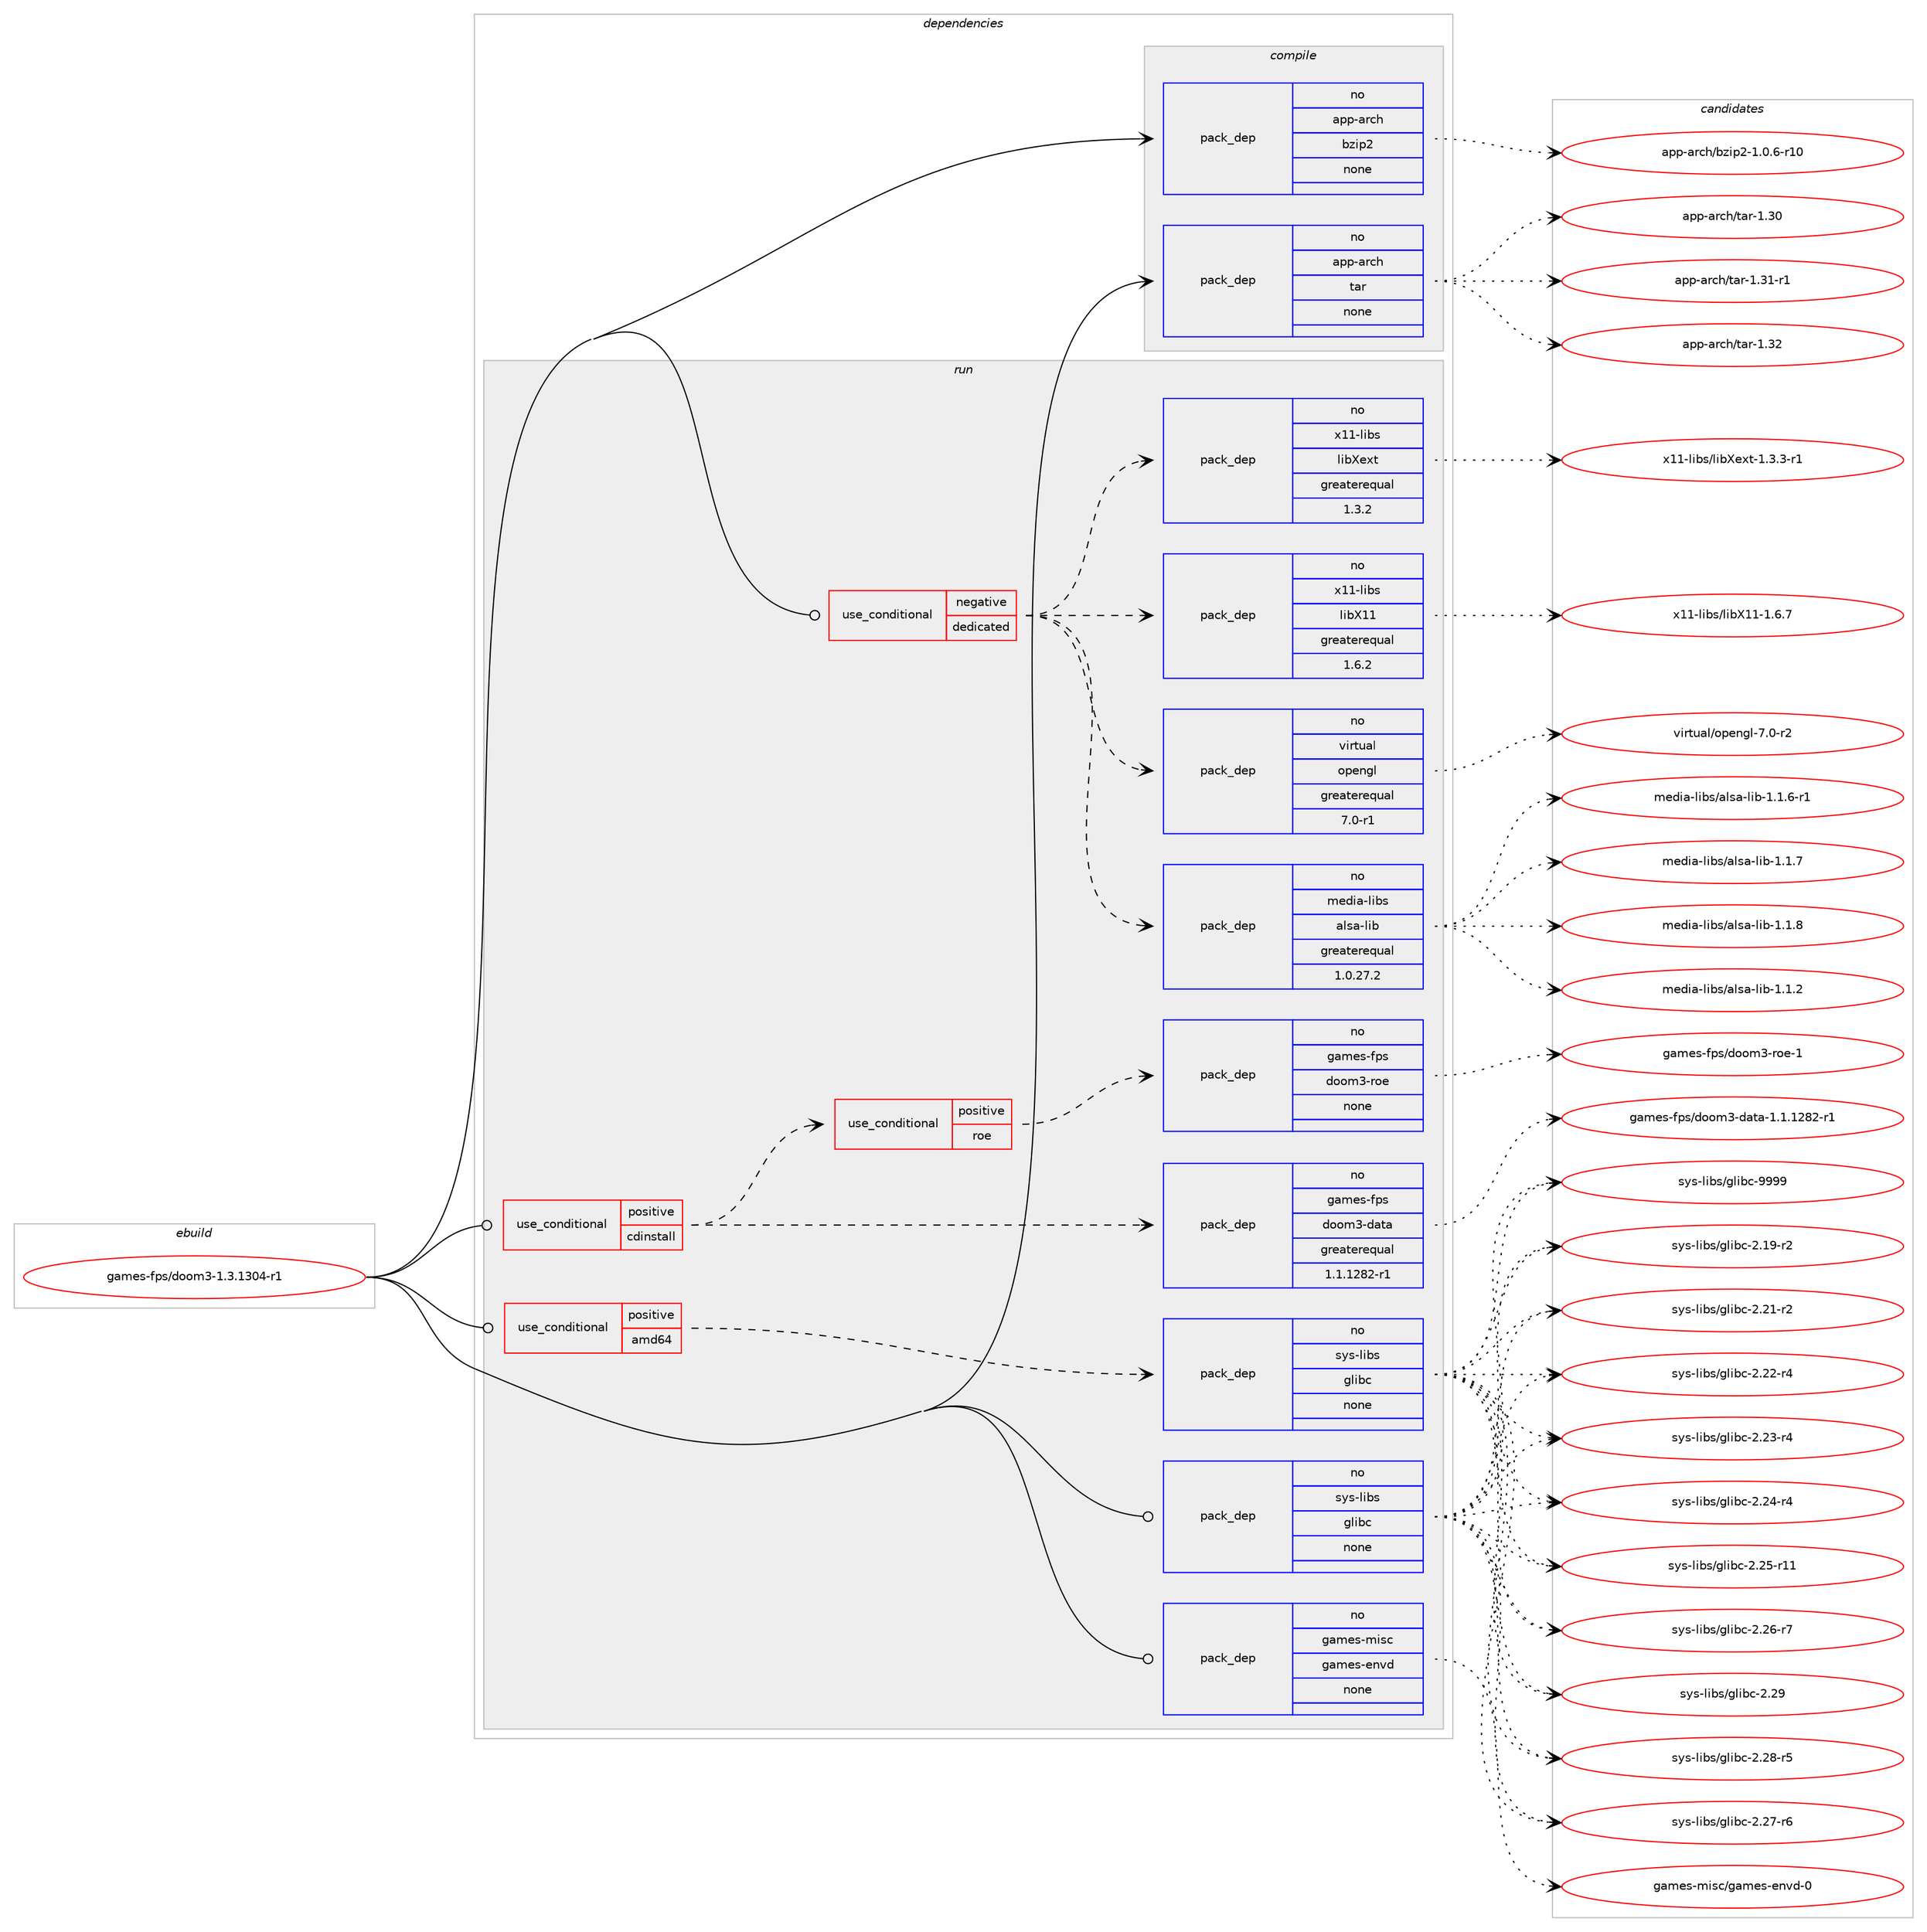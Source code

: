 digraph prolog {

# *************
# Graph options
# *************

newrank=true;
concentrate=true;
compound=true;
graph [rankdir=LR,fontname=Helvetica,fontsize=10,ranksep=1.5];#, ranksep=2.5, nodesep=0.2];
edge  [arrowhead=vee];
node  [fontname=Helvetica,fontsize=10];

# **********
# The ebuild
# **********

subgraph cluster_leftcol {
color=gray;
rank=same;
label=<<i>ebuild</i>>;
id [label="games-fps/doom3-1.3.1304-r1", color=red, width=4, href="../games-fps/doom3-1.3.1304-r1.svg"];
}

# ****************
# The dependencies
# ****************

subgraph cluster_midcol {
color=gray;
label=<<i>dependencies</i>>;
subgraph cluster_compile {
fillcolor="#eeeeee";
style=filled;
label=<<i>compile</i>>;
subgraph pack1106630 {
dependency1557011 [label=<<TABLE BORDER="0" CELLBORDER="1" CELLSPACING="0" CELLPADDING="4" WIDTH="220"><TR><TD ROWSPAN="6" CELLPADDING="30">pack_dep</TD></TR><TR><TD WIDTH="110">no</TD></TR><TR><TD>app-arch</TD></TR><TR><TD>bzip2</TD></TR><TR><TD>none</TD></TR><TR><TD></TD></TR></TABLE>>, shape=none, color=blue];
}
id:e -> dependency1557011:w [weight=20,style="solid",arrowhead="vee"];
subgraph pack1106631 {
dependency1557012 [label=<<TABLE BORDER="0" CELLBORDER="1" CELLSPACING="0" CELLPADDING="4" WIDTH="220"><TR><TD ROWSPAN="6" CELLPADDING="30">pack_dep</TD></TR><TR><TD WIDTH="110">no</TD></TR><TR><TD>app-arch</TD></TR><TR><TD>tar</TD></TR><TR><TD>none</TD></TR><TR><TD></TD></TR></TABLE>>, shape=none, color=blue];
}
id:e -> dependency1557012:w [weight=20,style="solid",arrowhead="vee"];
}
subgraph cluster_compileandrun {
fillcolor="#eeeeee";
style=filled;
label=<<i>compile and run</i>>;
}
subgraph cluster_run {
fillcolor="#eeeeee";
style=filled;
label=<<i>run</i>>;
subgraph cond426518 {
dependency1557013 [label=<<TABLE BORDER="0" CELLBORDER="1" CELLSPACING="0" CELLPADDING="4"><TR><TD ROWSPAN="3" CELLPADDING="10">use_conditional</TD></TR><TR><TD>negative</TD></TR><TR><TD>dedicated</TD></TR></TABLE>>, shape=none, color=red];
subgraph pack1106632 {
dependency1557014 [label=<<TABLE BORDER="0" CELLBORDER="1" CELLSPACING="0" CELLPADDING="4" WIDTH="220"><TR><TD ROWSPAN="6" CELLPADDING="30">pack_dep</TD></TR><TR><TD WIDTH="110">no</TD></TR><TR><TD>virtual</TD></TR><TR><TD>opengl</TD></TR><TR><TD>greaterequal</TD></TR><TR><TD>7.0-r1</TD></TR></TABLE>>, shape=none, color=blue];
}
dependency1557013:e -> dependency1557014:w [weight=20,style="dashed",arrowhead="vee"];
subgraph pack1106633 {
dependency1557015 [label=<<TABLE BORDER="0" CELLBORDER="1" CELLSPACING="0" CELLPADDING="4" WIDTH="220"><TR><TD ROWSPAN="6" CELLPADDING="30">pack_dep</TD></TR><TR><TD WIDTH="110">no</TD></TR><TR><TD>x11-libs</TD></TR><TR><TD>libX11</TD></TR><TR><TD>greaterequal</TD></TR><TR><TD>1.6.2</TD></TR></TABLE>>, shape=none, color=blue];
}
dependency1557013:e -> dependency1557015:w [weight=20,style="dashed",arrowhead="vee"];
subgraph pack1106634 {
dependency1557016 [label=<<TABLE BORDER="0" CELLBORDER="1" CELLSPACING="0" CELLPADDING="4" WIDTH="220"><TR><TD ROWSPAN="6" CELLPADDING="30">pack_dep</TD></TR><TR><TD WIDTH="110">no</TD></TR><TR><TD>x11-libs</TD></TR><TR><TD>libXext</TD></TR><TR><TD>greaterequal</TD></TR><TR><TD>1.3.2</TD></TR></TABLE>>, shape=none, color=blue];
}
dependency1557013:e -> dependency1557016:w [weight=20,style="dashed",arrowhead="vee"];
subgraph pack1106635 {
dependency1557017 [label=<<TABLE BORDER="0" CELLBORDER="1" CELLSPACING="0" CELLPADDING="4" WIDTH="220"><TR><TD ROWSPAN="6" CELLPADDING="30">pack_dep</TD></TR><TR><TD WIDTH="110">no</TD></TR><TR><TD>media-libs</TD></TR><TR><TD>alsa-lib</TD></TR><TR><TD>greaterequal</TD></TR><TR><TD>1.0.27.2</TD></TR></TABLE>>, shape=none, color=blue];
}
dependency1557013:e -> dependency1557017:w [weight=20,style="dashed",arrowhead="vee"];
}
id:e -> dependency1557013:w [weight=20,style="solid",arrowhead="odot"];
subgraph cond426519 {
dependency1557018 [label=<<TABLE BORDER="0" CELLBORDER="1" CELLSPACING="0" CELLPADDING="4"><TR><TD ROWSPAN="3" CELLPADDING="10">use_conditional</TD></TR><TR><TD>positive</TD></TR><TR><TD>amd64</TD></TR></TABLE>>, shape=none, color=red];
subgraph pack1106636 {
dependency1557019 [label=<<TABLE BORDER="0" CELLBORDER="1" CELLSPACING="0" CELLPADDING="4" WIDTH="220"><TR><TD ROWSPAN="6" CELLPADDING="30">pack_dep</TD></TR><TR><TD WIDTH="110">no</TD></TR><TR><TD>sys-libs</TD></TR><TR><TD>glibc</TD></TR><TR><TD>none</TD></TR><TR><TD></TD></TR></TABLE>>, shape=none, color=blue];
}
dependency1557018:e -> dependency1557019:w [weight=20,style="dashed",arrowhead="vee"];
}
id:e -> dependency1557018:w [weight=20,style="solid",arrowhead="odot"];
subgraph cond426520 {
dependency1557020 [label=<<TABLE BORDER="0" CELLBORDER="1" CELLSPACING="0" CELLPADDING="4"><TR><TD ROWSPAN="3" CELLPADDING="10">use_conditional</TD></TR><TR><TD>positive</TD></TR><TR><TD>cdinstall</TD></TR></TABLE>>, shape=none, color=red];
subgraph pack1106637 {
dependency1557021 [label=<<TABLE BORDER="0" CELLBORDER="1" CELLSPACING="0" CELLPADDING="4" WIDTH="220"><TR><TD ROWSPAN="6" CELLPADDING="30">pack_dep</TD></TR><TR><TD WIDTH="110">no</TD></TR><TR><TD>games-fps</TD></TR><TR><TD>doom3-data</TD></TR><TR><TD>greaterequal</TD></TR><TR><TD>1.1.1282-r1</TD></TR></TABLE>>, shape=none, color=blue];
}
dependency1557020:e -> dependency1557021:w [weight=20,style="dashed",arrowhead="vee"];
subgraph cond426521 {
dependency1557022 [label=<<TABLE BORDER="0" CELLBORDER="1" CELLSPACING="0" CELLPADDING="4"><TR><TD ROWSPAN="3" CELLPADDING="10">use_conditional</TD></TR><TR><TD>positive</TD></TR><TR><TD>roe</TD></TR></TABLE>>, shape=none, color=red];
subgraph pack1106638 {
dependency1557023 [label=<<TABLE BORDER="0" CELLBORDER="1" CELLSPACING="0" CELLPADDING="4" WIDTH="220"><TR><TD ROWSPAN="6" CELLPADDING="30">pack_dep</TD></TR><TR><TD WIDTH="110">no</TD></TR><TR><TD>games-fps</TD></TR><TR><TD>doom3-roe</TD></TR><TR><TD>none</TD></TR><TR><TD></TD></TR></TABLE>>, shape=none, color=blue];
}
dependency1557022:e -> dependency1557023:w [weight=20,style="dashed",arrowhead="vee"];
}
dependency1557020:e -> dependency1557022:w [weight=20,style="dashed",arrowhead="vee"];
}
id:e -> dependency1557020:w [weight=20,style="solid",arrowhead="odot"];
subgraph pack1106639 {
dependency1557024 [label=<<TABLE BORDER="0" CELLBORDER="1" CELLSPACING="0" CELLPADDING="4" WIDTH="220"><TR><TD ROWSPAN="6" CELLPADDING="30">pack_dep</TD></TR><TR><TD WIDTH="110">no</TD></TR><TR><TD>games-misc</TD></TR><TR><TD>games-envd</TD></TR><TR><TD>none</TD></TR><TR><TD></TD></TR></TABLE>>, shape=none, color=blue];
}
id:e -> dependency1557024:w [weight=20,style="solid",arrowhead="odot"];
subgraph pack1106640 {
dependency1557025 [label=<<TABLE BORDER="0" CELLBORDER="1" CELLSPACING="0" CELLPADDING="4" WIDTH="220"><TR><TD ROWSPAN="6" CELLPADDING="30">pack_dep</TD></TR><TR><TD WIDTH="110">no</TD></TR><TR><TD>sys-libs</TD></TR><TR><TD>glibc</TD></TR><TR><TD>none</TD></TR><TR><TD></TD></TR></TABLE>>, shape=none, color=blue];
}
id:e -> dependency1557025:w [weight=20,style="solid",arrowhead="odot"];
}
}

# **************
# The candidates
# **************

subgraph cluster_choices {
rank=same;
color=gray;
label=<<i>candidates</i>>;

subgraph choice1106630 {
color=black;
nodesep=1;
choice97112112459711499104479812210511250454946484654451144948 [label="app-arch/bzip2-1.0.6-r10", color=red, width=4,href="../app-arch/bzip2-1.0.6-r10.svg"];
dependency1557011:e -> choice97112112459711499104479812210511250454946484654451144948:w [style=dotted,weight="100"];
}
subgraph choice1106631 {
color=black;
nodesep=1;
choice9711211245971149910447116971144549465148 [label="app-arch/tar-1.30", color=red, width=4,href="../app-arch/tar-1.30.svg"];
choice97112112459711499104471169711445494651494511449 [label="app-arch/tar-1.31-r1", color=red, width=4,href="../app-arch/tar-1.31-r1.svg"];
choice9711211245971149910447116971144549465150 [label="app-arch/tar-1.32", color=red, width=4,href="../app-arch/tar-1.32.svg"];
dependency1557012:e -> choice9711211245971149910447116971144549465148:w [style=dotted,weight="100"];
dependency1557012:e -> choice97112112459711499104471169711445494651494511449:w [style=dotted,weight="100"];
dependency1557012:e -> choice9711211245971149910447116971144549465150:w [style=dotted,weight="100"];
}
subgraph choice1106632 {
color=black;
nodesep=1;
choice1181051141161179710847111112101110103108455546484511450 [label="virtual/opengl-7.0-r2", color=red, width=4,href="../virtual/opengl-7.0-r2.svg"];
dependency1557014:e -> choice1181051141161179710847111112101110103108455546484511450:w [style=dotted,weight="100"];
}
subgraph choice1106633 {
color=black;
nodesep=1;
choice120494945108105981154710810598884949454946544655 [label="x11-libs/libX11-1.6.7", color=red, width=4,href="../x11-libs/libX11-1.6.7.svg"];
dependency1557015:e -> choice120494945108105981154710810598884949454946544655:w [style=dotted,weight="100"];
}
subgraph choice1106634 {
color=black;
nodesep=1;
choice120494945108105981154710810598881011201164549465146514511449 [label="x11-libs/libXext-1.3.3-r1", color=red, width=4,href="../x11-libs/libXext-1.3.3-r1.svg"];
dependency1557016:e -> choice120494945108105981154710810598881011201164549465146514511449:w [style=dotted,weight="100"];
}
subgraph choice1106635 {
color=black;
nodesep=1;
choice1091011001059745108105981154797108115974510810598454946494650 [label="media-libs/alsa-lib-1.1.2", color=red, width=4,href="../media-libs/alsa-lib-1.1.2.svg"];
choice10910110010597451081059811547971081159745108105984549464946544511449 [label="media-libs/alsa-lib-1.1.6-r1", color=red, width=4,href="../media-libs/alsa-lib-1.1.6-r1.svg"];
choice1091011001059745108105981154797108115974510810598454946494655 [label="media-libs/alsa-lib-1.1.7", color=red, width=4,href="../media-libs/alsa-lib-1.1.7.svg"];
choice1091011001059745108105981154797108115974510810598454946494656 [label="media-libs/alsa-lib-1.1.8", color=red, width=4,href="../media-libs/alsa-lib-1.1.8.svg"];
dependency1557017:e -> choice1091011001059745108105981154797108115974510810598454946494650:w [style=dotted,weight="100"];
dependency1557017:e -> choice10910110010597451081059811547971081159745108105984549464946544511449:w [style=dotted,weight="100"];
dependency1557017:e -> choice1091011001059745108105981154797108115974510810598454946494655:w [style=dotted,weight="100"];
dependency1557017:e -> choice1091011001059745108105981154797108115974510810598454946494656:w [style=dotted,weight="100"];
}
subgraph choice1106636 {
color=black;
nodesep=1;
choice115121115451081059811547103108105989945504649574511450 [label="sys-libs/glibc-2.19-r2", color=red, width=4,href="../sys-libs/glibc-2.19-r2.svg"];
choice115121115451081059811547103108105989945504650494511450 [label="sys-libs/glibc-2.21-r2", color=red, width=4,href="../sys-libs/glibc-2.21-r2.svg"];
choice115121115451081059811547103108105989945504650504511452 [label="sys-libs/glibc-2.22-r4", color=red, width=4,href="../sys-libs/glibc-2.22-r4.svg"];
choice115121115451081059811547103108105989945504650514511452 [label="sys-libs/glibc-2.23-r4", color=red, width=4,href="../sys-libs/glibc-2.23-r4.svg"];
choice115121115451081059811547103108105989945504650524511452 [label="sys-libs/glibc-2.24-r4", color=red, width=4,href="../sys-libs/glibc-2.24-r4.svg"];
choice11512111545108105981154710310810598994550465053451144949 [label="sys-libs/glibc-2.25-r11", color=red, width=4,href="../sys-libs/glibc-2.25-r11.svg"];
choice115121115451081059811547103108105989945504650544511455 [label="sys-libs/glibc-2.26-r7", color=red, width=4,href="../sys-libs/glibc-2.26-r7.svg"];
choice115121115451081059811547103108105989945504650554511454 [label="sys-libs/glibc-2.27-r6", color=red, width=4,href="../sys-libs/glibc-2.27-r6.svg"];
choice115121115451081059811547103108105989945504650564511453 [label="sys-libs/glibc-2.28-r5", color=red, width=4,href="../sys-libs/glibc-2.28-r5.svg"];
choice11512111545108105981154710310810598994550465057 [label="sys-libs/glibc-2.29", color=red, width=4,href="../sys-libs/glibc-2.29.svg"];
choice11512111545108105981154710310810598994557575757 [label="sys-libs/glibc-9999", color=red, width=4,href="../sys-libs/glibc-9999.svg"];
dependency1557019:e -> choice115121115451081059811547103108105989945504649574511450:w [style=dotted,weight="100"];
dependency1557019:e -> choice115121115451081059811547103108105989945504650494511450:w [style=dotted,weight="100"];
dependency1557019:e -> choice115121115451081059811547103108105989945504650504511452:w [style=dotted,weight="100"];
dependency1557019:e -> choice115121115451081059811547103108105989945504650514511452:w [style=dotted,weight="100"];
dependency1557019:e -> choice115121115451081059811547103108105989945504650524511452:w [style=dotted,weight="100"];
dependency1557019:e -> choice11512111545108105981154710310810598994550465053451144949:w [style=dotted,weight="100"];
dependency1557019:e -> choice115121115451081059811547103108105989945504650544511455:w [style=dotted,weight="100"];
dependency1557019:e -> choice115121115451081059811547103108105989945504650554511454:w [style=dotted,weight="100"];
dependency1557019:e -> choice115121115451081059811547103108105989945504650564511453:w [style=dotted,weight="100"];
dependency1557019:e -> choice11512111545108105981154710310810598994550465057:w [style=dotted,weight="100"];
dependency1557019:e -> choice11512111545108105981154710310810598994557575757:w [style=dotted,weight="100"];
}
subgraph choice1106637 {
color=black;
nodesep=1;
choice103971091011154510211211547100111111109514510097116974549464946495056504511449 [label="games-fps/doom3-data-1.1.1282-r1", color=red, width=4,href="../games-fps/doom3-data-1.1.1282-r1.svg"];
dependency1557021:e -> choice103971091011154510211211547100111111109514510097116974549464946495056504511449:w [style=dotted,weight="100"];
}
subgraph choice1106638 {
color=black;
nodesep=1;
choice10397109101115451021121154710011111110951451141111014549 [label="games-fps/doom3-roe-1", color=red, width=4,href="../games-fps/doom3-roe-1.svg"];
dependency1557023:e -> choice10397109101115451021121154710011111110951451141111014549:w [style=dotted,weight="100"];
}
subgraph choice1106639 {
color=black;
nodesep=1;
choice1039710910111545109105115994710397109101115451011101181004548 [label="games-misc/games-envd-0", color=red, width=4,href="../games-misc/games-envd-0.svg"];
dependency1557024:e -> choice1039710910111545109105115994710397109101115451011101181004548:w [style=dotted,weight="100"];
}
subgraph choice1106640 {
color=black;
nodesep=1;
choice115121115451081059811547103108105989945504649574511450 [label="sys-libs/glibc-2.19-r2", color=red, width=4,href="../sys-libs/glibc-2.19-r2.svg"];
choice115121115451081059811547103108105989945504650494511450 [label="sys-libs/glibc-2.21-r2", color=red, width=4,href="../sys-libs/glibc-2.21-r2.svg"];
choice115121115451081059811547103108105989945504650504511452 [label="sys-libs/glibc-2.22-r4", color=red, width=4,href="../sys-libs/glibc-2.22-r4.svg"];
choice115121115451081059811547103108105989945504650514511452 [label="sys-libs/glibc-2.23-r4", color=red, width=4,href="../sys-libs/glibc-2.23-r4.svg"];
choice115121115451081059811547103108105989945504650524511452 [label="sys-libs/glibc-2.24-r4", color=red, width=4,href="../sys-libs/glibc-2.24-r4.svg"];
choice11512111545108105981154710310810598994550465053451144949 [label="sys-libs/glibc-2.25-r11", color=red, width=4,href="../sys-libs/glibc-2.25-r11.svg"];
choice115121115451081059811547103108105989945504650544511455 [label="sys-libs/glibc-2.26-r7", color=red, width=4,href="../sys-libs/glibc-2.26-r7.svg"];
choice115121115451081059811547103108105989945504650554511454 [label="sys-libs/glibc-2.27-r6", color=red, width=4,href="../sys-libs/glibc-2.27-r6.svg"];
choice115121115451081059811547103108105989945504650564511453 [label="sys-libs/glibc-2.28-r5", color=red, width=4,href="../sys-libs/glibc-2.28-r5.svg"];
choice11512111545108105981154710310810598994550465057 [label="sys-libs/glibc-2.29", color=red, width=4,href="../sys-libs/glibc-2.29.svg"];
choice11512111545108105981154710310810598994557575757 [label="sys-libs/glibc-9999", color=red, width=4,href="../sys-libs/glibc-9999.svg"];
dependency1557025:e -> choice115121115451081059811547103108105989945504649574511450:w [style=dotted,weight="100"];
dependency1557025:e -> choice115121115451081059811547103108105989945504650494511450:w [style=dotted,weight="100"];
dependency1557025:e -> choice115121115451081059811547103108105989945504650504511452:w [style=dotted,weight="100"];
dependency1557025:e -> choice115121115451081059811547103108105989945504650514511452:w [style=dotted,weight="100"];
dependency1557025:e -> choice115121115451081059811547103108105989945504650524511452:w [style=dotted,weight="100"];
dependency1557025:e -> choice11512111545108105981154710310810598994550465053451144949:w [style=dotted,weight="100"];
dependency1557025:e -> choice115121115451081059811547103108105989945504650544511455:w [style=dotted,weight="100"];
dependency1557025:e -> choice115121115451081059811547103108105989945504650554511454:w [style=dotted,weight="100"];
dependency1557025:e -> choice115121115451081059811547103108105989945504650564511453:w [style=dotted,weight="100"];
dependency1557025:e -> choice11512111545108105981154710310810598994550465057:w [style=dotted,weight="100"];
dependency1557025:e -> choice11512111545108105981154710310810598994557575757:w [style=dotted,weight="100"];
}
}

}
